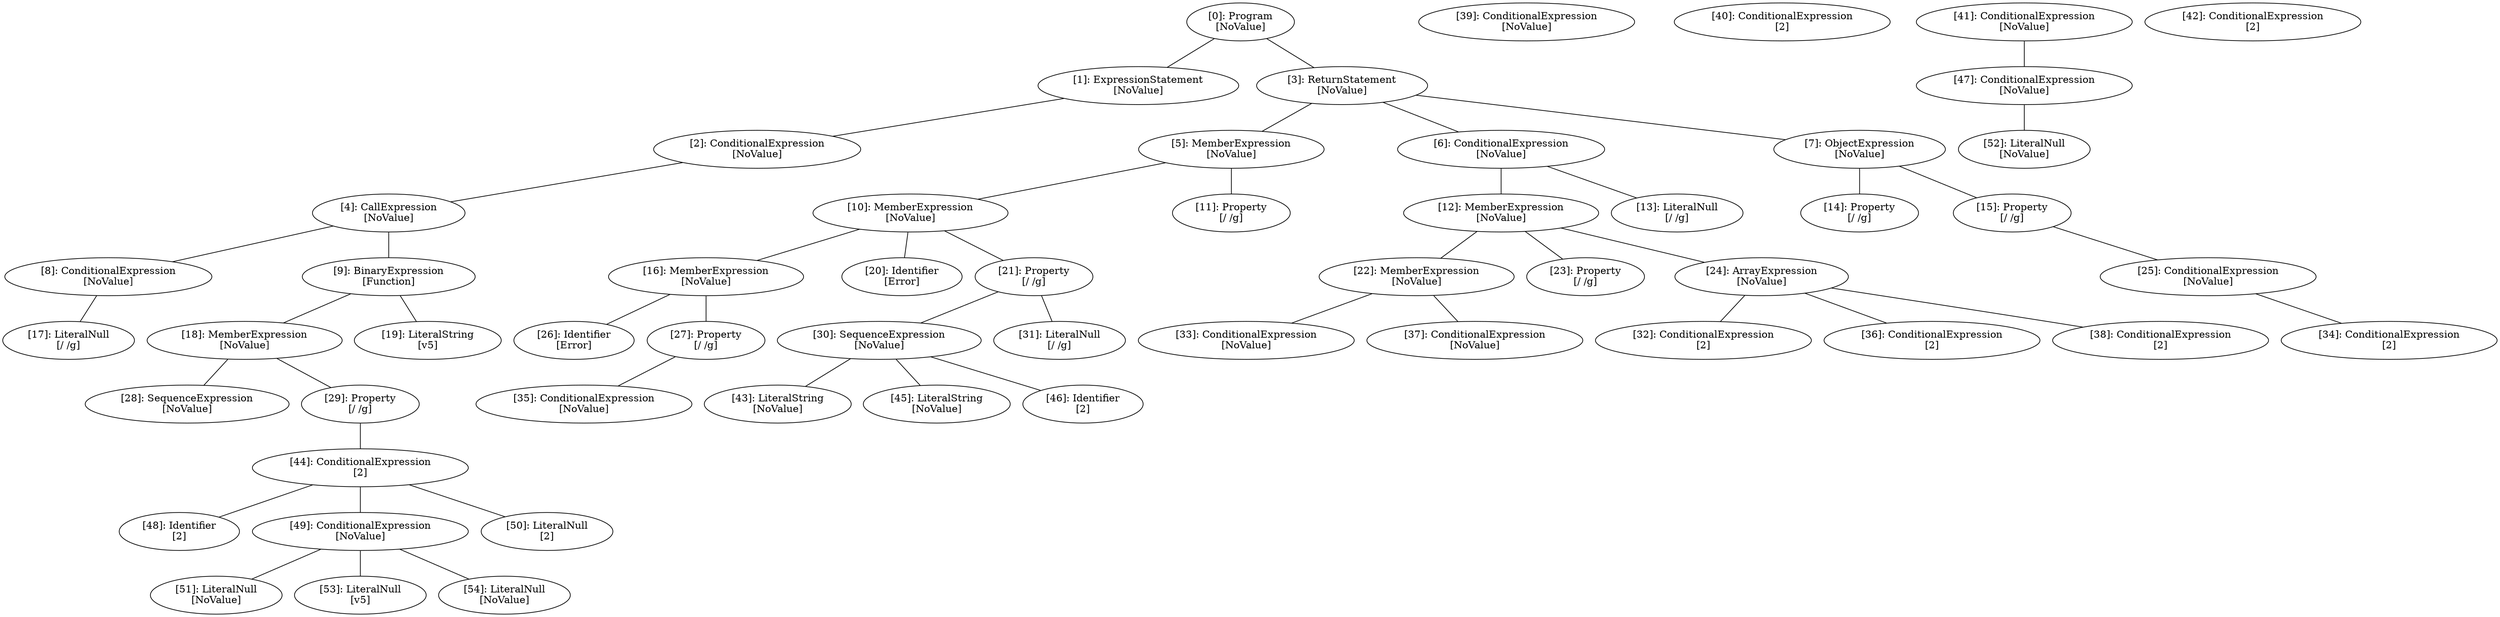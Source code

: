 // Result
graph {
	0 [label="[0]: Program
[NoValue]"]
	1 [label="[1]: ExpressionStatement
[NoValue]"]
	2 [label="[2]: ConditionalExpression
[NoValue]"]
	3 [label="[3]: ReturnStatement
[NoValue]"]
	4 [label="[4]: CallExpression
[NoValue]"]
	5 [label="[5]: MemberExpression
[NoValue]"]
	6 [label="[6]: ConditionalExpression
[NoValue]"]
	7 [label="[7]: ObjectExpression
[NoValue]"]
	8 [label="[8]: ConditionalExpression
[NoValue]"]
	9 [label="[9]: BinaryExpression
[Function]"]
	10 [label="[10]: MemberExpression
[NoValue]"]
	11 [label="[11]: Property
[/ /g]"]
	12 [label="[12]: MemberExpression
[NoValue]"]
	13 [label="[13]: LiteralNull
[/ /g]"]
	14 [label="[14]: Property
[/ /g]"]
	15 [label="[15]: Property
[/ /g]"]
	16 [label="[16]: MemberExpression
[NoValue]"]
	17 [label="[17]: LiteralNull
[/ /g]"]
	18 [label="[18]: MemberExpression
[NoValue]"]
	19 [label="[19]: LiteralString
[v5]"]
	20 [label="[20]: Identifier
[Error]"]
	21 [label="[21]: Property
[/ /g]"]
	22 [label="[22]: MemberExpression
[NoValue]"]
	23 [label="[23]: Property
[/ /g]"]
	24 [label="[24]: ArrayExpression
[NoValue]"]
	25 [label="[25]: ConditionalExpression
[NoValue]"]
	26 [label="[26]: Identifier
[Error]"]
	27 [label="[27]: Property
[/ /g]"]
	28 [label="[28]: SequenceExpression
[NoValue]"]
	29 [label="[29]: Property
[/ /g]"]
	30 [label="[30]: SequenceExpression
[NoValue]"]
	31 [label="[31]: LiteralNull
[/ /g]"]
	32 [label="[32]: ConditionalExpression
[2]"]
	33 [label="[33]: ConditionalExpression
[NoValue]"]
	34 [label="[34]: ConditionalExpression
[2]"]
	35 [label="[35]: ConditionalExpression
[NoValue]"]
	36 [label="[36]: ConditionalExpression
[2]"]
	37 [label="[37]: ConditionalExpression
[NoValue]"]
	38 [label="[38]: ConditionalExpression
[2]"]
	39 [label="[39]: ConditionalExpression
[NoValue]"]
	40 [label="[40]: ConditionalExpression
[2]"]
	41 [label="[41]: ConditionalExpression
[NoValue]"]
	42 [label="[42]: ConditionalExpression
[2]"]
	43 [label="[43]: LiteralString
[NoValue]"]
	44 [label="[44]: ConditionalExpression
[2]"]
	45 [label="[45]: LiteralString
[NoValue]"]
	46 [label="[46]: Identifier
[2]"]
	47 [label="[47]: ConditionalExpression
[NoValue]"]
	48 [label="[48]: Identifier
[2]"]
	49 [label="[49]: ConditionalExpression
[NoValue]"]
	50 [label="[50]: LiteralNull
[2]"]
	51 [label="[51]: LiteralNull
[NoValue]"]
	52 [label="[52]: LiteralNull
[NoValue]"]
	53 [label="[53]: LiteralNull
[v5]"]
	54 [label="[54]: LiteralNull
[NoValue]"]
	0 -- 1
	0 -- 3
	1 -- 2
	2 -- 4
	3 -- 5
	3 -- 6
	3 -- 7
	4 -- 8
	4 -- 9
	5 -- 10
	5 -- 11
	6 -- 12
	6 -- 13
	7 -- 14
	7 -- 15
	8 -- 17
	9 -- 18
	9 -- 19
	10 -- 16
	10 -- 20
	10 -- 21
	12 -- 22
	12 -- 23
	12 -- 24
	15 -- 25
	16 -- 26
	16 -- 27
	18 -- 28
	18 -- 29
	21 -- 30
	21 -- 31
	22 -- 33
	22 -- 37
	24 -- 32
	24 -- 36
	24 -- 38
	25 -- 34
	27 -- 35
	29 -- 44
	30 -- 43
	30 -- 45
	30 -- 46
	41 -- 47
	44 -- 48
	44 -- 49
	44 -- 50
	47 -- 52
	49 -- 51
	49 -- 53
	49 -- 54
}
